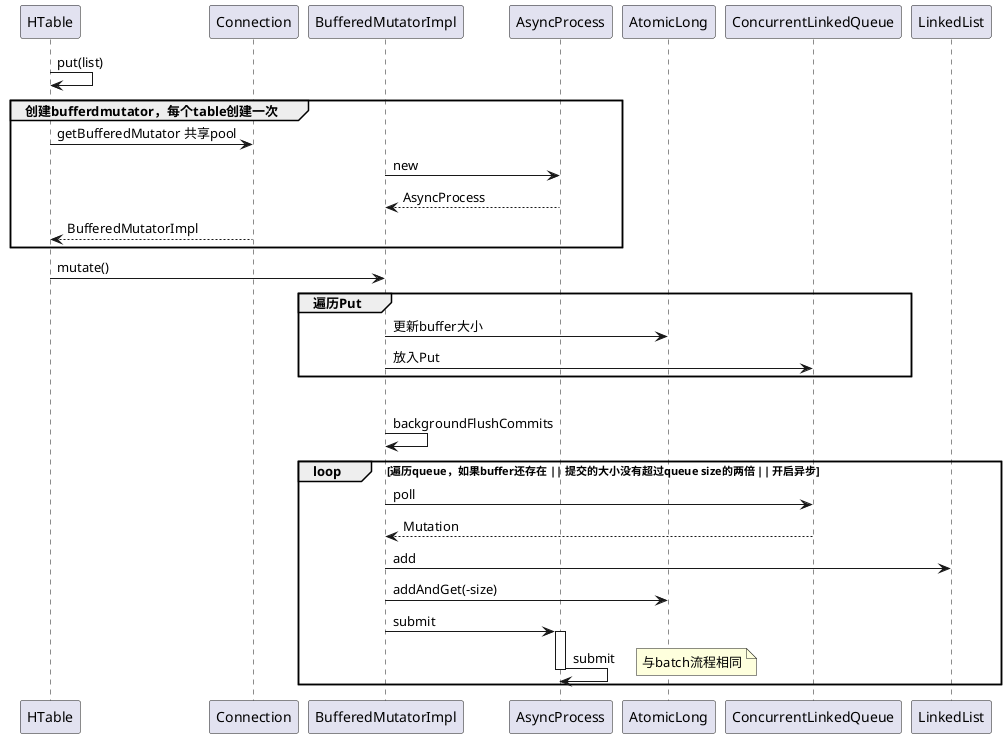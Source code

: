 @startuml
HTable -> HTable: put(list)
group 创建bufferdmutator，每个table创建一次
HTable -> Connection: getBufferedMutator 共享pool
BufferedMutatorImpl -> AsyncProcess: new
AsyncProcess --> BufferedMutatorImpl: AsyncProcess
Connection --> HTable: BufferedMutatorImpl
end
HTable -> BufferedMutatorImpl: mutate()
group 遍历Put
BufferedMutatorImpl -> AtomicLong: 更新buffer大小
BufferedMutatorImpl -> ConcurrentLinkedQueue: 放入Put
end
loop 遍历queue，如果大小超过阈值，触发
BufferedMutatorImpl -> BufferedMutatorImpl: backgroundFlushCommits

loop 遍历queue，如果buffer还存在 || 提交的大小没有超过queue size的两倍 || 开启异步
BufferedMutatorImpl -> ConcurrentLinkedQueue: poll
ConcurrentLinkedQueue --> BufferedMutatorImpl: Mutation
BufferedMutatorImpl -> LinkedList: add
BufferedMutatorImpl -> AtomicLong: addAndGet(-size)
BufferedMutatorImpl -> AsyncProcess: submit
activate AsyncProcess
AsyncProcess -> AsyncProcess: submit
note right : 与batch流程相同
deactivate AsyncProcess
end
@enduml